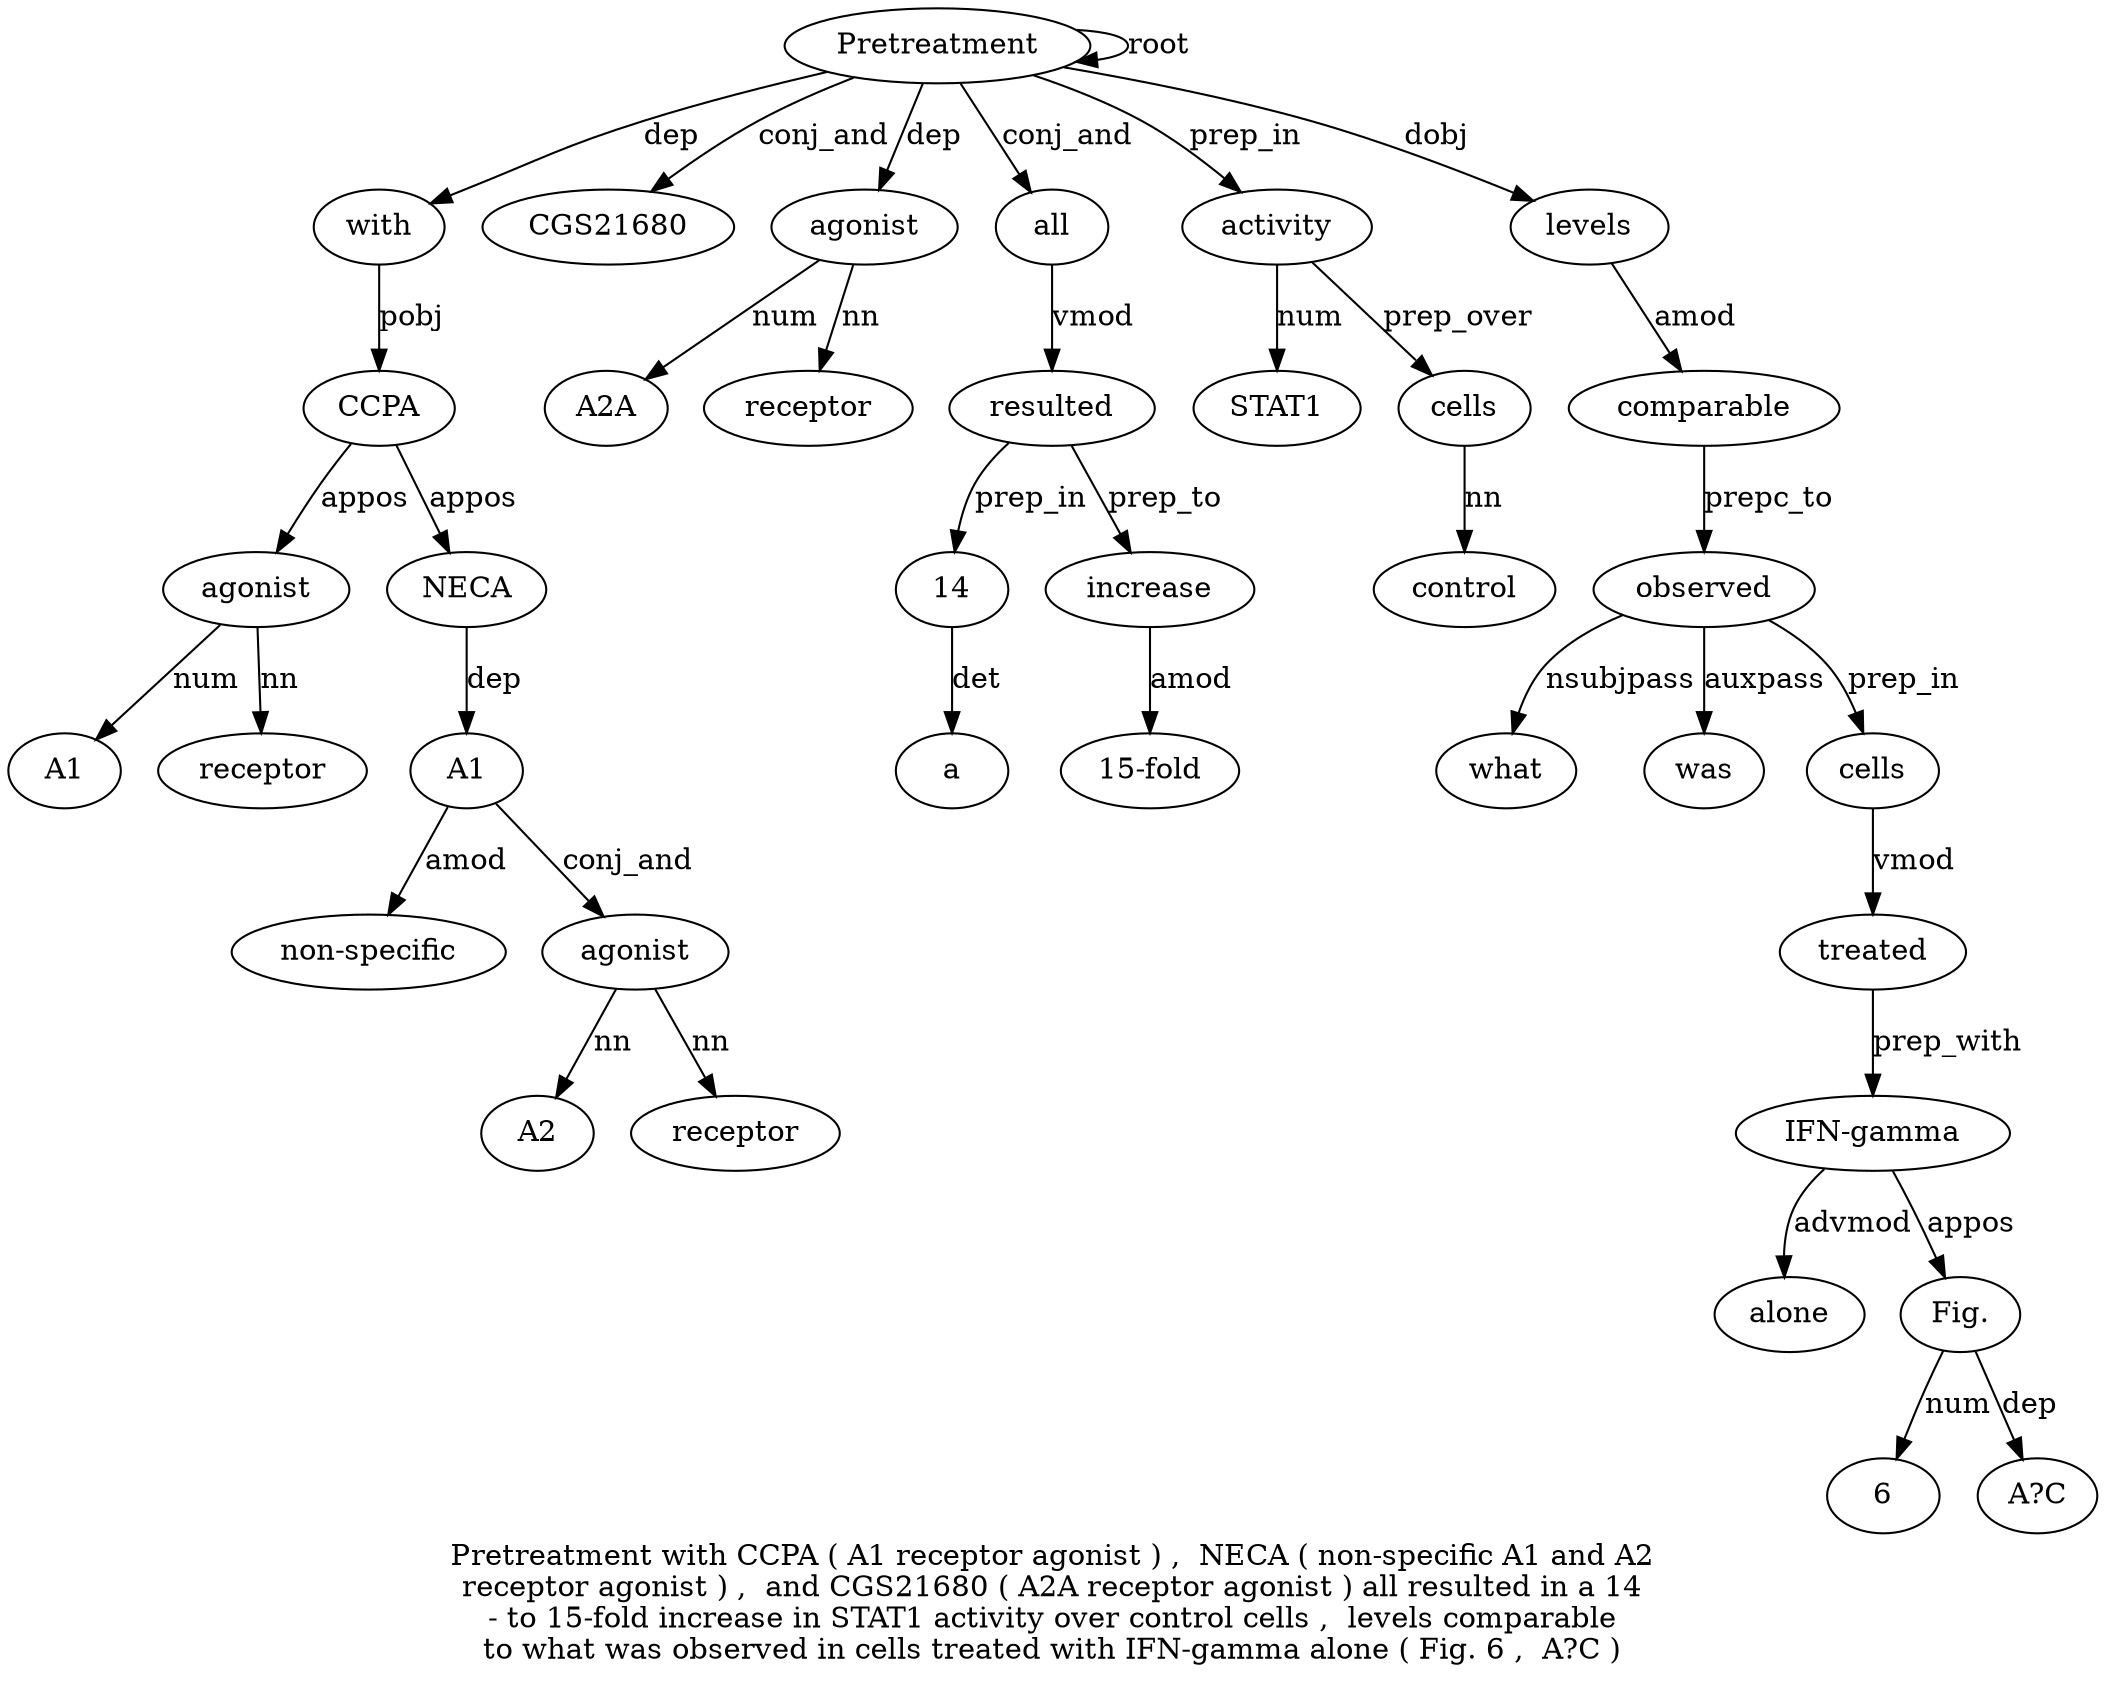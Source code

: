 digraph "Pretreatment with CCPA ( A1 receptor agonist ) ,  NECA ( non-specific A1 and A2 receptor agonist ) ,  and CGS21680 ( A2A receptor agonist ) all resulted in a 14 - to 15-fold increase in STAT1 activity over control cells ,  levels comparable to what was observed in cells treated with IFN-gamma alone ( Fig. 6 ,  A?C )" {
label="Pretreatment with CCPA ( A1 receptor agonist ) ,  NECA ( non-specific A1 and A2
receptor agonist ) ,  and CGS21680 ( A2A receptor agonist ) all resulted in a 14
- to 15-fold increase in STAT1 activity over control cells ,  levels comparable
to what was observed in cells treated with IFN-gamma alone ( Fig. 6 ,  A?C )";
Pretreatment1 [style=filled, fillcolor=white, label=Pretreatment];
Pretreatment1 -> Pretreatment1  [label=root];
with2 [style=filled, fillcolor=white, label=with];
Pretreatment1 -> with2  [label=dep];
CCPA3 [style=filled, fillcolor=white, label=CCPA];
with2 -> CCPA3  [label=pobj];
agonist7 [style=filled, fillcolor=white, label=agonist];
A15 [style=filled, fillcolor=white, label=A1];
agonist7 -> A15  [label=num];
receptor6 [style=filled, fillcolor=white, label=receptor];
agonist7 -> receptor6  [label=nn];
CCPA3 -> agonist7  [label=appos];
NECA10 [style=filled, fillcolor=white, label=NECA];
CCPA3 -> NECA10  [label=appos];
A113 [style=filled, fillcolor=white, label=A1];
"non-specific12" [style=filled, fillcolor=white, label="non-specific"];
A113 -> "non-specific12"  [label=amod];
NECA10 -> A113  [label=dep];
agonist17 [style=filled, fillcolor=white, label=agonist];
A215 [style=filled, fillcolor=white, label=A2];
agonist17 -> A215  [label=nn];
receptor16 [style=filled, fillcolor=white, label=receptor];
agonist17 -> receptor16  [label=nn];
A113 -> agonist17  [label=conj_and];
CGS21680 [style=filled, fillcolor=white, label=CGS21680];
Pretreatment1 -> CGS21680  [label=conj_and];
agonist25 [style=filled, fillcolor=white, label=agonist];
A2A23 [style=filled, fillcolor=white, label=A2A];
agonist25 -> A2A23  [label=num];
receptor24 [style=filled, fillcolor=white, label=receptor];
agonist25 -> receptor24  [label=nn];
Pretreatment1 -> agonist25  [label=dep];
all27 [style=filled, fillcolor=white, label=all];
Pretreatment1 -> all27  [label=conj_and];
resulted28 [style=filled, fillcolor=white, label=resulted];
all27 -> resulted28  [label=vmod];
143 [style=filled, fillcolor=white, label=14];
a30 [style=filled, fillcolor=white, label=a];
143 -> a30  [label=det];
resulted28 -> 143  [label=prep_in];
increase35 [style=filled, fillcolor=white, label=increase];
"15-fold34" [style=filled, fillcolor=white, label="15-fold"];
increase35 -> "15-fold34"  [label=amod];
resulted28 -> increase35  [label=prep_to];
activity38 [style=filled, fillcolor=white, label=activity];
STAT137 [style=filled, fillcolor=white, label=STAT1];
activity38 -> STAT137  [label=num];
Pretreatment1 -> activity38  [label=prep_in];
cells41 [style=filled, fillcolor=white, label=cells];
control40 [style=filled, fillcolor=white, label=control];
cells41 -> control40  [label=nn];
activity38 -> cells41  [label=prep_over];
levels43 [style=filled, fillcolor=white, label=levels];
Pretreatment1 -> levels43  [label=dobj];
comparable44 [style=filled, fillcolor=white, label=comparable];
levels43 -> comparable44  [label=amod];
observed48 [style=filled, fillcolor=white, label=observed];
what46 [style=filled, fillcolor=white, label=what];
observed48 -> what46  [label=nsubjpass];
was47 [style=filled, fillcolor=white, label=was];
observed48 -> was47  [label=auxpass];
comparable44 -> observed48  [label=prepc_to];
cells50 [style=filled, fillcolor=white, label=cells];
observed48 -> cells50  [label=prep_in];
treated51 [style=filled, fillcolor=white, label=treated];
cells50 -> treated51  [label=vmod];
"IFN-gamma53" [style=filled, fillcolor=white, label="IFN-gamma"];
treated51 -> "IFN-gamma53"  [label=prep_with];
alone54 [style=filled, fillcolor=white, label=alone];
"IFN-gamma53" -> alone54  [label=advmod];
"Fig.56" [style=filled, fillcolor=white, label="Fig."];
"IFN-gamma53" -> "Fig.56"  [label=appos];
657 [style=filled, fillcolor=white, label=6];
"Fig.56" -> 657  [label=num];
"A?C59" [style=filled, fillcolor=white, label="A?C"];
"Fig.56" -> "A?C59"  [label=dep];
}
